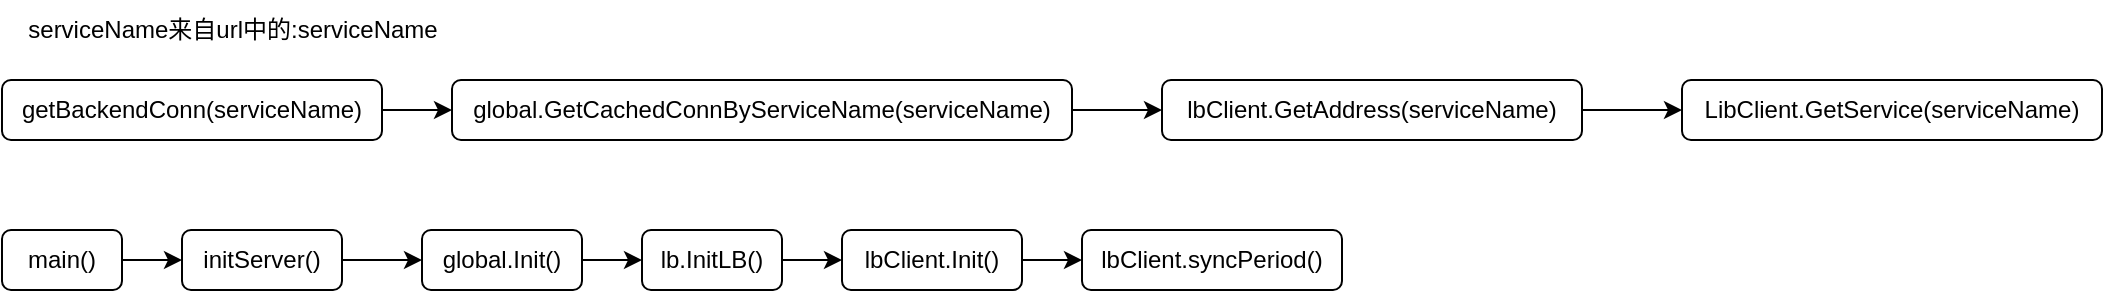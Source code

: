 <mxfile version="20.2.0" type="github">
  <diagram id="C5RBs43oDa-KdzZeNtuy" name="Page-1">
    <mxGraphModel dx="888" dy="547" grid="1" gridSize="10" guides="1" tooltips="1" connect="1" arrows="1" fold="1" page="1" pageScale="1" pageWidth="827" pageHeight="1169" math="0" shadow="0">
      <root>
        <mxCell id="WIyWlLk6GJQsqaUBKTNV-0" />
        <mxCell id="WIyWlLk6GJQsqaUBKTNV-1" parent="WIyWlLk6GJQsqaUBKTNV-0" />
        <mxCell id="yxYbdJCDAQSvztTBxH8T-1" value="" style="edgeStyle=orthogonalEdgeStyle;rounded=0;orthogonalLoop=1;jettySize=auto;html=1;" edge="1" parent="WIyWlLk6GJQsqaUBKTNV-1" source="WIyWlLk6GJQsqaUBKTNV-3" target="yxYbdJCDAQSvztTBxH8T-0">
          <mxGeometry relative="1" as="geometry" />
        </mxCell>
        <mxCell id="WIyWlLk6GJQsqaUBKTNV-3" value="getBackendConn(serviceName)" style="rounded=1;whiteSpace=wrap;html=1;fontSize=12;glass=0;strokeWidth=1;shadow=0;" parent="WIyWlLk6GJQsqaUBKTNV-1" vertex="1">
          <mxGeometry x="20" y="85" width="190" height="30" as="geometry" />
        </mxCell>
        <mxCell id="yxYbdJCDAQSvztTBxH8T-3" value="" style="edgeStyle=orthogonalEdgeStyle;rounded=0;orthogonalLoop=1;jettySize=auto;html=1;" edge="1" parent="WIyWlLk6GJQsqaUBKTNV-1" source="yxYbdJCDAQSvztTBxH8T-0" target="yxYbdJCDAQSvztTBxH8T-2">
          <mxGeometry relative="1" as="geometry" />
        </mxCell>
        <mxCell id="yxYbdJCDAQSvztTBxH8T-0" value="global.GetCachedConnByServiceName(serviceName)" style="whiteSpace=wrap;html=1;rounded=1;glass=0;strokeWidth=1;shadow=0;" vertex="1" parent="WIyWlLk6GJQsqaUBKTNV-1">
          <mxGeometry x="245" y="85" width="310" height="30" as="geometry" />
        </mxCell>
        <mxCell id="yxYbdJCDAQSvztTBxH8T-7" value="" style="edgeStyle=orthogonalEdgeStyle;rounded=0;orthogonalLoop=1;jettySize=auto;html=1;" edge="1" parent="WIyWlLk6GJQsqaUBKTNV-1" source="yxYbdJCDAQSvztTBxH8T-2" target="yxYbdJCDAQSvztTBxH8T-6">
          <mxGeometry relative="1" as="geometry" />
        </mxCell>
        <mxCell id="yxYbdJCDAQSvztTBxH8T-2" value="lbClient.GetAddress(serviceName)" style="whiteSpace=wrap;html=1;rounded=1;glass=0;strokeWidth=1;shadow=0;" vertex="1" parent="WIyWlLk6GJQsqaUBKTNV-1">
          <mxGeometry x="600" y="85" width="210" height="30" as="geometry" />
        </mxCell>
        <mxCell id="yxYbdJCDAQSvztTBxH8T-4" value="serviceName来自url中的:serviceName" style="text;html=1;resizable=0;autosize=1;align=center;verticalAlign=middle;points=[];fillColor=none;strokeColor=none;rounded=0;" vertex="1" parent="WIyWlLk6GJQsqaUBKTNV-1">
          <mxGeometry x="20" y="45" width="230" height="30" as="geometry" />
        </mxCell>
        <mxCell id="yxYbdJCDAQSvztTBxH8T-6" value="LibClient.GetService(serviceName)" style="whiteSpace=wrap;html=1;rounded=1;glass=0;strokeWidth=1;shadow=0;" vertex="1" parent="WIyWlLk6GJQsqaUBKTNV-1">
          <mxGeometry x="860" y="85" width="210" height="30" as="geometry" />
        </mxCell>
        <mxCell id="yxYbdJCDAQSvztTBxH8T-10" value="" style="edgeStyle=orthogonalEdgeStyle;rounded=0;orthogonalLoop=1;jettySize=auto;html=1;" edge="1" parent="WIyWlLk6GJQsqaUBKTNV-1" source="yxYbdJCDAQSvztTBxH8T-8" target="yxYbdJCDAQSvztTBxH8T-9">
          <mxGeometry relative="1" as="geometry" />
        </mxCell>
        <mxCell id="yxYbdJCDAQSvztTBxH8T-8" value="main()" style="rounded=1;whiteSpace=wrap;html=1;fontSize=12;glass=0;strokeWidth=1;shadow=0;" vertex="1" parent="WIyWlLk6GJQsqaUBKTNV-1">
          <mxGeometry x="20" y="160" width="60" height="30" as="geometry" />
        </mxCell>
        <mxCell id="yxYbdJCDAQSvztTBxH8T-12" value="" style="edgeStyle=orthogonalEdgeStyle;rounded=0;orthogonalLoop=1;jettySize=auto;html=1;" edge="1" parent="WIyWlLk6GJQsqaUBKTNV-1" source="yxYbdJCDAQSvztTBxH8T-9" target="yxYbdJCDAQSvztTBxH8T-11">
          <mxGeometry relative="1" as="geometry" />
        </mxCell>
        <mxCell id="yxYbdJCDAQSvztTBxH8T-9" value="initServer()" style="whiteSpace=wrap;html=1;rounded=1;glass=0;strokeWidth=1;shadow=0;" vertex="1" parent="WIyWlLk6GJQsqaUBKTNV-1">
          <mxGeometry x="110" y="160" width="80" height="30" as="geometry" />
        </mxCell>
        <mxCell id="yxYbdJCDAQSvztTBxH8T-14" value="" style="edgeStyle=orthogonalEdgeStyle;rounded=0;orthogonalLoop=1;jettySize=auto;html=1;" edge="1" parent="WIyWlLk6GJQsqaUBKTNV-1" source="yxYbdJCDAQSvztTBxH8T-11" target="yxYbdJCDAQSvztTBxH8T-13">
          <mxGeometry relative="1" as="geometry" />
        </mxCell>
        <mxCell id="yxYbdJCDAQSvztTBxH8T-11" value="global.Init()" style="whiteSpace=wrap;html=1;rounded=1;glass=0;strokeWidth=1;shadow=0;" vertex="1" parent="WIyWlLk6GJQsqaUBKTNV-1">
          <mxGeometry x="230" y="160" width="80" height="30" as="geometry" />
        </mxCell>
        <mxCell id="yxYbdJCDAQSvztTBxH8T-16" value="" style="edgeStyle=orthogonalEdgeStyle;rounded=0;orthogonalLoop=1;jettySize=auto;html=1;" edge="1" parent="WIyWlLk6GJQsqaUBKTNV-1" source="yxYbdJCDAQSvztTBxH8T-13" target="yxYbdJCDAQSvztTBxH8T-15">
          <mxGeometry relative="1" as="geometry" />
        </mxCell>
        <mxCell id="yxYbdJCDAQSvztTBxH8T-13" value="lb.InitLB()" style="whiteSpace=wrap;html=1;rounded=1;glass=0;strokeWidth=1;shadow=0;" vertex="1" parent="WIyWlLk6GJQsqaUBKTNV-1">
          <mxGeometry x="340" y="160" width="70" height="30" as="geometry" />
        </mxCell>
        <mxCell id="yxYbdJCDAQSvztTBxH8T-18" value="" style="edgeStyle=orthogonalEdgeStyle;rounded=0;orthogonalLoop=1;jettySize=auto;html=1;" edge="1" parent="WIyWlLk6GJQsqaUBKTNV-1" source="yxYbdJCDAQSvztTBxH8T-15" target="yxYbdJCDAQSvztTBxH8T-17">
          <mxGeometry relative="1" as="geometry" />
        </mxCell>
        <mxCell id="yxYbdJCDAQSvztTBxH8T-15" value="lbClient.Init()" style="whiteSpace=wrap;html=1;rounded=1;glass=0;strokeWidth=1;shadow=0;" vertex="1" parent="WIyWlLk6GJQsqaUBKTNV-1">
          <mxGeometry x="440" y="160" width="90" height="30" as="geometry" />
        </mxCell>
        <mxCell id="yxYbdJCDAQSvztTBxH8T-17" value="lbClient.syncPeriod()" style="whiteSpace=wrap;html=1;rounded=1;glass=0;strokeWidth=1;shadow=0;" vertex="1" parent="WIyWlLk6GJQsqaUBKTNV-1">
          <mxGeometry x="560" y="160" width="130" height="30" as="geometry" />
        </mxCell>
      </root>
    </mxGraphModel>
  </diagram>
</mxfile>
